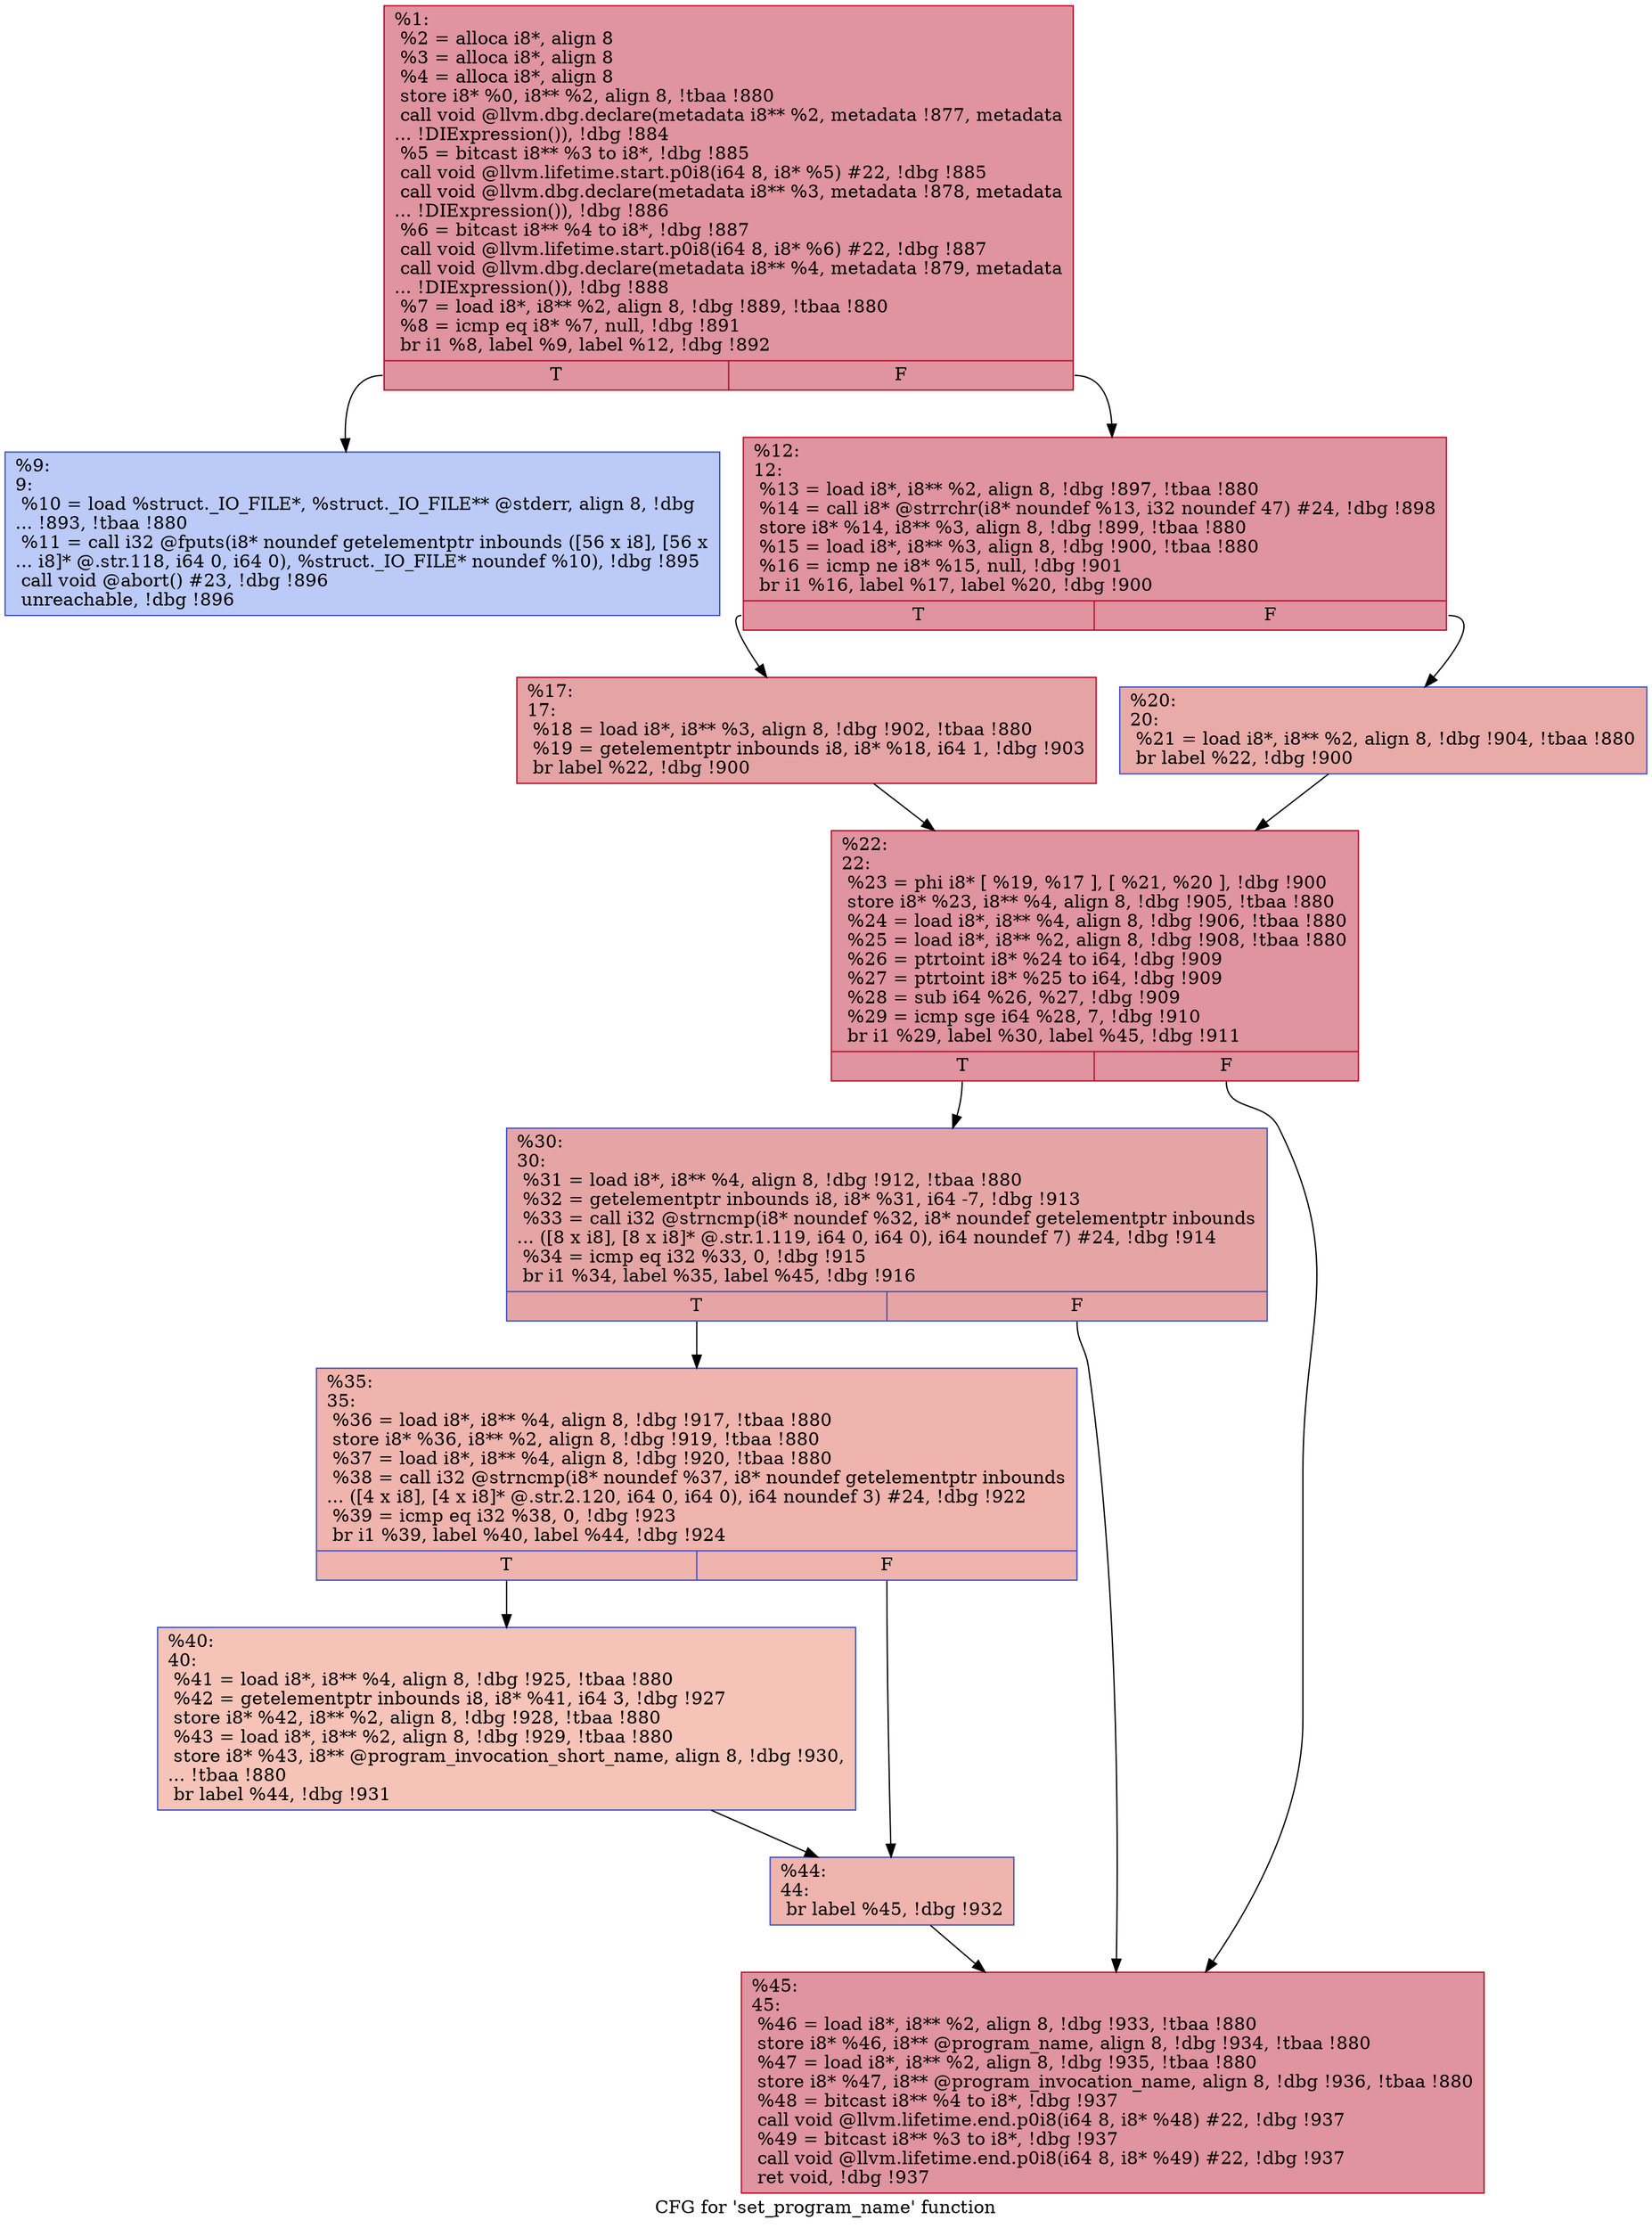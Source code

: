 digraph "CFG for 'set_program_name' function" {
	label="CFG for 'set_program_name' function";

	Node0x13d2730 [shape=record,color="#b70d28ff", style=filled, fillcolor="#b70d2870",label="{%1:\l  %2 = alloca i8*, align 8\l  %3 = alloca i8*, align 8\l  %4 = alloca i8*, align 8\l  store i8* %0, i8** %2, align 8, !tbaa !880\l  call void @llvm.dbg.declare(metadata i8** %2, metadata !877, metadata\l... !DIExpression()), !dbg !884\l  %5 = bitcast i8** %3 to i8*, !dbg !885\l  call void @llvm.lifetime.start.p0i8(i64 8, i8* %5) #22, !dbg !885\l  call void @llvm.dbg.declare(metadata i8** %3, metadata !878, metadata\l... !DIExpression()), !dbg !886\l  %6 = bitcast i8** %4 to i8*, !dbg !887\l  call void @llvm.lifetime.start.p0i8(i64 8, i8* %6) #22, !dbg !887\l  call void @llvm.dbg.declare(metadata i8** %4, metadata !879, metadata\l... !DIExpression()), !dbg !888\l  %7 = load i8*, i8** %2, align 8, !dbg !889, !tbaa !880\l  %8 = icmp eq i8* %7, null, !dbg !891\l  br i1 %8, label %9, label %12, !dbg !892\l|{<s0>T|<s1>F}}"];
	Node0x13d2730:s0 -> Node0x13d2a50;
	Node0x13d2730:s1 -> Node0x13d6a20;
	Node0x13d2a50 [shape=record,color="#3d50c3ff", style=filled, fillcolor="#6687ed70",label="{%9:\l9:                                                \l  %10 = load %struct._IO_FILE*, %struct._IO_FILE** @stderr, align 8, !dbg\l... !893, !tbaa !880\l  %11 = call i32 @fputs(i8* noundef getelementptr inbounds ([56 x i8], [56 x\l... i8]* @.str.118, i64 0, i64 0), %struct._IO_FILE* noundef %10), !dbg !895\l  call void @abort() #23, !dbg !896\l  unreachable, !dbg !896\l}"];
	Node0x13d6a20 [shape=record,color="#b70d28ff", style=filled, fillcolor="#b70d2870",label="{%12:\l12:                                               \l  %13 = load i8*, i8** %2, align 8, !dbg !897, !tbaa !880\l  %14 = call i8* @strrchr(i8* noundef %13, i32 noundef 47) #24, !dbg !898\l  store i8* %14, i8** %3, align 8, !dbg !899, !tbaa !880\l  %15 = load i8*, i8** %3, align 8, !dbg !900, !tbaa !880\l  %16 = icmp ne i8* %15, null, !dbg !901\l  br i1 %16, label %17, label %20, !dbg !900\l|{<s0>T|<s1>F}}"];
	Node0x13d6a20:s0 -> Node0x13d6a70;
	Node0x13d6a20:s1 -> Node0x13d6ac0;
	Node0x13d6a70 [shape=record,color="#b70d28ff", style=filled, fillcolor="#c32e3170",label="{%17:\l17:                                               \l  %18 = load i8*, i8** %3, align 8, !dbg !902, !tbaa !880\l  %19 = getelementptr inbounds i8, i8* %18, i64 1, !dbg !903\l  br label %22, !dbg !900\l}"];
	Node0x13d6a70 -> Node0x13d6b10;
	Node0x13d6ac0 [shape=record,color="#3d50c3ff", style=filled, fillcolor="#cc403a70",label="{%20:\l20:                                               \l  %21 = load i8*, i8** %2, align 8, !dbg !904, !tbaa !880\l  br label %22, !dbg !900\l}"];
	Node0x13d6ac0 -> Node0x13d6b10;
	Node0x13d6b10 [shape=record,color="#b70d28ff", style=filled, fillcolor="#b70d2870",label="{%22:\l22:                                               \l  %23 = phi i8* [ %19, %17 ], [ %21, %20 ], !dbg !900\l  store i8* %23, i8** %4, align 8, !dbg !905, !tbaa !880\l  %24 = load i8*, i8** %4, align 8, !dbg !906, !tbaa !880\l  %25 = load i8*, i8** %2, align 8, !dbg !908, !tbaa !880\l  %26 = ptrtoint i8* %24 to i64, !dbg !909\l  %27 = ptrtoint i8* %25 to i64, !dbg !909\l  %28 = sub i64 %26, %27, !dbg !909\l  %29 = icmp sge i64 %28, 7, !dbg !910\l  br i1 %29, label %30, label %45, !dbg !911\l|{<s0>T|<s1>F}}"];
	Node0x13d6b10:s0 -> Node0x13d6b60;
	Node0x13d6b10:s1 -> Node0x13d6ca0;
	Node0x13d6b60 [shape=record,color="#3d50c3ff", style=filled, fillcolor="#c5333470",label="{%30:\l30:                                               \l  %31 = load i8*, i8** %4, align 8, !dbg !912, !tbaa !880\l  %32 = getelementptr inbounds i8, i8* %31, i64 -7, !dbg !913\l  %33 = call i32 @strncmp(i8* noundef %32, i8* noundef getelementptr inbounds\l... ([8 x i8], [8 x i8]* @.str.1.119, i64 0, i64 0), i64 noundef 7) #24, !dbg !914\l  %34 = icmp eq i32 %33, 0, !dbg !915\l  br i1 %34, label %35, label %45, !dbg !916\l|{<s0>T|<s1>F}}"];
	Node0x13d6b60:s0 -> Node0x13d6bb0;
	Node0x13d6b60:s1 -> Node0x13d6ca0;
	Node0x13d6bb0 [shape=record,color="#3d50c3ff", style=filled, fillcolor="#d8564670",label="{%35:\l35:                                               \l  %36 = load i8*, i8** %4, align 8, !dbg !917, !tbaa !880\l  store i8* %36, i8** %2, align 8, !dbg !919, !tbaa !880\l  %37 = load i8*, i8** %4, align 8, !dbg !920, !tbaa !880\l  %38 = call i32 @strncmp(i8* noundef %37, i8* noundef getelementptr inbounds\l... ([4 x i8], [4 x i8]* @.str.2.120, i64 0, i64 0), i64 noundef 3) #24, !dbg !922\l  %39 = icmp eq i32 %38, 0, !dbg !923\l  br i1 %39, label %40, label %44, !dbg !924\l|{<s0>T|<s1>F}}"];
	Node0x13d6bb0:s0 -> Node0x13d6c00;
	Node0x13d6bb0:s1 -> Node0x13d6c50;
	Node0x13d6c00 [shape=record,color="#3d50c3ff", style=filled, fillcolor="#e8765c70",label="{%40:\l40:                                               \l  %41 = load i8*, i8** %4, align 8, !dbg !925, !tbaa !880\l  %42 = getelementptr inbounds i8, i8* %41, i64 3, !dbg !927\l  store i8* %42, i8** %2, align 8, !dbg !928, !tbaa !880\l  %43 = load i8*, i8** %2, align 8, !dbg !929, !tbaa !880\l  store i8* %43, i8** @program_invocation_short_name, align 8, !dbg !930,\l... !tbaa !880\l  br label %44, !dbg !931\l}"];
	Node0x13d6c00 -> Node0x13d6c50;
	Node0x13d6c50 [shape=record,color="#3d50c3ff", style=filled, fillcolor="#d8564670",label="{%44:\l44:                                               \l  br label %45, !dbg !932\l}"];
	Node0x13d6c50 -> Node0x13d6ca0;
	Node0x13d6ca0 [shape=record,color="#b70d28ff", style=filled, fillcolor="#b70d2870",label="{%45:\l45:                                               \l  %46 = load i8*, i8** %2, align 8, !dbg !933, !tbaa !880\l  store i8* %46, i8** @program_name, align 8, !dbg !934, !tbaa !880\l  %47 = load i8*, i8** %2, align 8, !dbg !935, !tbaa !880\l  store i8* %47, i8** @program_invocation_name, align 8, !dbg !936, !tbaa !880\l  %48 = bitcast i8** %4 to i8*, !dbg !937\l  call void @llvm.lifetime.end.p0i8(i64 8, i8* %48) #22, !dbg !937\l  %49 = bitcast i8** %3 to i8*, !dbg !937\l  call void @llvm.lifetime.end.p0i8(i64 8, i8* %49) #22, !dbg !937\l  ret void, !dbg !937\l}"];
}
